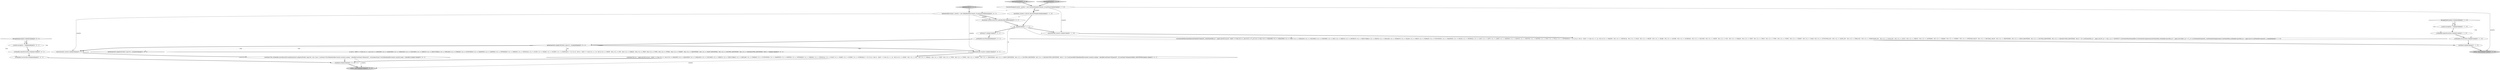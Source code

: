 digraph {
12 [style = filled, label = "functionTemplate['0', '1', '0']", fillcolor = lightgray, shape = diamond image = "AAA0AAABBB2BBB"];
17 [style = filled, label = "_errHandler.sync(this)@@@8@@@['0', '0', '1']", fillcolor = white, shape = ellipse image = "AAA0AAABBB3BBB"];
0 [style = filled, label = "FunctionTemplateContext _localctx = new FunctionTemplateContext(_ctx,getState())@@@3@@@['1', '1', '0']", fillcolor = white, shape = ellipse image = "AAA0AAABBB1BBB"];
15 [style = filled, label = "getInterpreter().adaptivePredict(_input,90,_ctx)@@@30@@@['0', '0', '1']", fillcolor = white, shape = diamond image = "AAA0AAABBB3BBB"];
28 [style = filled, label = "TableIdentifierContext _localctx = new TableIdentifierContext(_ctx,getState())@@@3@@@['0', '0', '1']", fillcolor = white, shape = ellipse image = "AAA0AAABBB3BBB"];
1 [style = filled, label = "int _la@@@5@@@['1', '1', '1']", fillcolor = white, shape = ellipse image = "AAA0AAABBB1BBB"];
5 [style = filled, label = "{setState(636)functionName()setState(637)match(T__0)setState(649)_la = _input.LA(1)if ((((_la) & ~0x3f) == 0 && ((1L << _la) & ((1L << T__0) | (1L << ALL) | (1L << ANALYZE) | (1L << ANALYZED) | (1L << CAST) | (1L << CATALOGS) | (1L << COLUMNS) | (1L << CONVERT) | (1L << DAY) | (1L << DEBUG) | (1L << DISTINCT) | (1L << EXECUTABLE) | (1L << EXISTS) | (1L << EXPLAIN) | (1L << EXTRACT) | (1L << FALSE) | (1L << FIRST) | (1L << FORMAT) | (1L << FUNCTIONS) | (1L << GRAPHVIZ) | (1L << HOUR) | (1L << INTERVAL) | (1L << LAST) | (1L << LEFT) | (1L << LIMIT) | (1L << MAPPED) | (1L << MATCH) | (1L << MINUTE) | (1L << MONTH) | (1L << NOT) | (1L << NULL) | (1L << OPTIMIZED))) != 0) || ((((_la - 65)) & ~0x3f) == 0 && ((1L << (_la - 65)) & ((1L << (PARSED - 65)) | (1L << (PHYSICAL - 65)) | (1L << (PLAN - 65)) | (1L << (RIGHT - 65)) | (1L << (RLIKE - 65)) | (1L << (QUERY - 65)) | (1L << (SCHEMAS - 65)) | (1L << (SECOND - 65)) | (1L << (SHOW - 65)) | (1L << (SYS - 65)) | (1L << (TABLES - 65)) | (1L << (TEXT - 65)) | (1L << (TRUE - 65)) | (1L << (TYPE - 65)) | (1L << (TYPES - 65)) | (1L << (VERIFY - 65)) | (1L << (YEAR - 65)) | (1L << (FUNCTION_ESC - 65)) | (1L << (DATE_ESC - 65)) | (1L << (TIME_ESC - 65)) | (1L << (TIMESTAMP_ESC - 65)) | (1L << (GUID_ESC - 65)) | (1L << (PLUS - 65)) | (1L << (MINUS - 65)) | (1L << (ASTERISK - 65)) | (1L << (PARAM - 65)) | (1L << (STRING - 65)) | (1L << (INTEGER_VALUE - 65)) | (1L << (DECIMAL_VALUE - 65)) | (1L << (IDENTIFIER - 65)) | (1L << (DIGIT_IDENTIFIER - 65)) | (1L << (QUOTED_IDENTIFIER - 65)) | (1L << (BACKQUOTED_IDENTIFIER - 65)))) != 0)) {{setState(639)_la = _input.LA(1)if (_la == ALL || _la == DISTINCT) {{setState(638)setQuantifier()}}setState(641)expression()setState(646)_errHandler.sync(this)_la = _input.LA(1)while (_la == T__2) {{{setState(642)match(T__2)setState(643)expression()}}setState(648)_errHandler.sync(this)_la = _input.LA(1)}}}setState(651)match(T__1)}@@@8@@@['1', '1', '0']", fillcolor = white, shape = ellipse image = "AAA0AAABBB1BBB"];
13 [style = filled, label = "{setState(702)_la = _input.LA(1)if ((((_la) & ~0x3f) == 0 && ((1L << _la) & ((1L << ANALYZE) | (1L << ANALYZED) | (1L << CATALOGS) | (1L << COLUMNS) | (1L << DEBUG) | (1L << EXECUTABLE) | (1L << EXPLAIN) | (1L << FORMAT) | (1L << FUNCTIONS) | (1L << GRAPHVIZ) | (1L << MAPPED) | (1L << OPTIMIZED) | (1L << PARSED) | (1L << PHYSICAL) | (1L << PLAN) | (1L << RLIKE) | (1L << QUERY) | (1L << SCHEMAS))) != 0) || ((((_la - 64)) & ~0x3f) == 0 && ((1L << (_la - 64)) & ((1L << (SHOW - 64)) | (1L << (SYS - 64)) | (1L << (TABLES - 64)) | (1L << (TEXT - 64)) | (1L << (TYPE - 64)) | (1L << (TYPES - 64)) | (1L << (VERIFY - 64)) | (1L << (IDENTIFIER - 64)) | (1L << (DIGIT_IDENTIFIER - 64)) | (1L << (QUOTED_IDENTIFIER - 64)) | (1L << (BACKQUOTED_IDENTIFIER - 64)))) != 0)) {{setState(699)((TableIdentifierContext)_localctx).catalog = identifier()setState(700)match(T__3)}}setState(704)match(TABLE_IDENTIFIER)}@@@11@@@['0', '0', '1']", fillcolor = white, shape = ellipse image = "AAA0AAABBB3BBB"];
14 [style = filled, label = "_errHandler.recover(this,re)@@@48@@@['0', '0', '1']", fillcolor = white, shape = ellipse image = "AAA0AAABBB3BBB"];
16 [style = filled, label = "tableIdentifier['0', '0', '1']", fillcolor = lightgray, shape = diamond image = "AAA0AAABBB3BBB"];
4 [style = filled, label = "_errHandler.recover(this,re)@@@52@@@['1', '1', '0']", fillcolor = white, shape = ellipse image = "AAA0AAABBB1BBB"];
21 [style = filled, label = "enterOuterAlt(_localctx,2)@@@26@@@['0', '0', '1']", fillcolor = white, shape = ellipse image = "AAA0AAABBB3BBB"];
18 [style = filled, label = "_localctx.exception = re@@@46@@@['0', '0', '1']", fillcolor = white, shape = ellipse image = "AAA0AAABBB3BBB"];
27 [style = filled, label = "_errHandler.reportError(this,re)@@@47@@@['0', '0', '1']", fillcolor = white, shape = ellipse image = "AAA0AAABBB3BBB"];
22 [style = filled, label = "getInterpreter().adaptivePredict(_input,91,_ctx)@@@9@@@['0', '0', '1']", fillcolor = white, shape = diamond image = "AAA0AAABBB3BBB"];
23 [style = filled, label = "RecognitionException re@@@45@@@['0', '0', '1']", fillcolor = white, shape = diamond image = "AAA0AAABBB3BBB"];
29 [style = filled, label = "setState(711)@@@7@@@['0', '0', '1']", fillcolor = white, shape = ellipse image = "AAA0AAABBB3BBB"];
30 [style = filled, label = "{setState(708)_errHandler.sync(this)switch (getInterpreter().adaptivePredict(_input,90,_ctx)) {case 1:{setState(705)((TableIdentifierContext)_localctx).catalog = identifier()setState(706)match(T__3)}breaksetState(710)((TableIdentifierContext)_localctx).name = identifier()}@@@27@@@['0', '0', '1']", fillcolor = white, shape = ellipse image = "AAA0AAABBB3BBB"];
11 [style = filled, label = "functionTemplate['1', '0', '0']", fillcolor = lightgray, shape = diamond image = "AAA0AAABBB1BBB"];
25 [style = filled, label = "enterOuterAlt(_localctx,1)@@@10@@@['0', '0', '1']", fillcolor = white, shape = ellipse image = "AAA0AAABBB3BBB"];
19 [style = filled, label = "(((_la) & ~0x3f) == 0 && ((1L << _la) & ((1L << ANALYZE) | (1L << ANALYZED) | (1L << CATALOGS) | (1L << COLUMNS) | (1L << DEBUG) | (1L << EXECUTABLE) | (1L << EXPLAIN) | (1L << FORMAT) | (1L << FUNCTIONS) | (1L << GRAPHVIZ) | (1L << MAPPED) | (1L << OPTIMIZED) | (1L << PARSED) | (1L << PHYSICAL) | (1L << PLAN) | (1L << RLIKE) | (1L << QUERY) | (1L << SCHEMAS))) != 0) || ((((_la - 64)) & ~0x3f) == 0 && ((1L << (_la - 64)) & ((1L << (SHOW - 64)) | (1L << (SYS - 64)) | (1L << (TABLES - 64)) | (1L << (TEXT - 64)) | (1L << (TYPE - 64)) | (1L << (TYPES - 64)) | (1L << (VERIFY - 64)) | (1L << (IDENTIFIER - 64)) | (1L << (DIGIT_IDENTIFIER - 64)) | (1L << (QUOTED_IDENTIFIER - 64)) | (1L << (BACKQUOTED_IDENTIFIER - 64)))) != 0)@@@14@@@['0', '0', '1']", fillcolor = white, shape = diamond image = "AAA0AAABBB3BBB"];
2 [style = filled, label = "return _localctx@@@57@@@['1', '1', '0']", fillcolor = lightgray, shape = ellipse image = "AAA0AAABBB1BBB"];
20 [style = filled, label = "enterRule(_localctx,90,RULE_tableIdentifier)@@@4@@@['0', '0', '1']", fillcolor = white, shape = ellipse image = "AAA0AAABBB3BBB"];
9 [style = filled, label = "{exitRule()}@@@54@@@['1', '1', '0']", fillcolor = white, shape = ellipse image = "AAA0AAABBB1BBB"];
3 [style = filled, label = "enterRule(_localctx,74,RULE_functionTemplate)@@@4@@@['1', '1', '0']", fillcolor = white, shape = ellipse image = "AAA0AAABBB1BBB"];
26 [style = filled, label = "{exitRule()}@@@50@@@['0', '0', '1']", fillcolor = white, shape = ellipse image = "AAA0AAABBB3BBB"];
10 [style = filled, label = "RecognitionException re@@@49@@@['1', '1', '0']", fillcolor = white, shape = diamond image = "AAA0AAABBB1BBB"];
8 [style = filled, label = "_localctx.exception = re@@@50@@@['1', '1', '0']", fillcolor = white, shape = ellipse image = "AAA0AAABBB1BBB"];
7 [style = filled, label = "_errHandler.reportError(this,re)@@@51@@@['1', '1', '0']", fillcolor = white, shape = ellipse image = "AAA0AAABBB1BBB"];
24 [style = filled, label = "return _localctx@@@53@@@['0', '0', '1']", fillcolor = lightgray, shape = ellipse image = "AAA0AAABBB3BBB"];
6 [style = filled, label = "enterOuterAlt(_localctx,1)@@@7@@@['1', '1', '0']", fillcolor = white, shape = ellipse image = "AAA0AAABBB1BBB"];
13->26 [style = bold, label=""];
12->0 [style = bold, label=""];
27->14 [style = bold, label=""];
26->24 [style = bold, label=""];
13->24 [style = solid, label="_localctx"];
30->26 [style = bold, label=""];
0->3 [style = solid, label="_localctx"];
3->20 [style = dashed, label="0"];
22->19 [style = dotted, label="true"];
0->28 [style = dashed, label="0"];
28->21 [style = solid, label="_localctx"];
28->20 [style = bold, label=""];
11->0 [style = bold, label=""];
9->2 [style = bold, label=""];
10->8 [style = bold, label=""];
1->29 [style = bold, label=""];
21->30 [style = bold, label=""];
23->14 [style = dotted, label="true"];
1->5 [style = solid, label="_la"];
0->3 [style = bold, label=""];
0->6 [style = solid, label="_localctx"];
5->9 [style = bold, label=""];
10->7 [style = dotted, label="true"];
1->6 [style = bold, label=""];
14->26 [style = bold, label=""];
20->1 [style = bold, label=""];
28->20 [style = solid, label="_localctx"];
3->1 [style = bold, label=""];
23->27 [style = dotted, label="true"];
22->25 [style = dotted, label="true"];
0->2 [style = solid, label="_localctx"];
7->4 [style = bold, label=""];
22->25 [style = bold, label=""];
10->8 [style = dotted, label="true"];
4->9 [style = bold, label=""];
10->4 [style = dotted, label="true"];
23->18 [style = dotted, label="true"];
29->17 [style = bold, label=""];
25->13 [style = bold, label=""];
28->25 [style = solid, label="_localctx"];
6->5 [style = bold, label=""];
23->18 [style = bold, label=""];
16->28 [style = bold, label=""];
8->7 [style = bold, label=""];
17->22 [style = bold, label=""];
30->24 [style = solid, label="_localctx"];
22->21 [style = bold, label=""];
1->13 [style = solid, label="_la"];
18->27 [style = bold, label=""];
22->15 [style = dotted, label="true"];
22->21 [style = dotted, label="true"];
}
